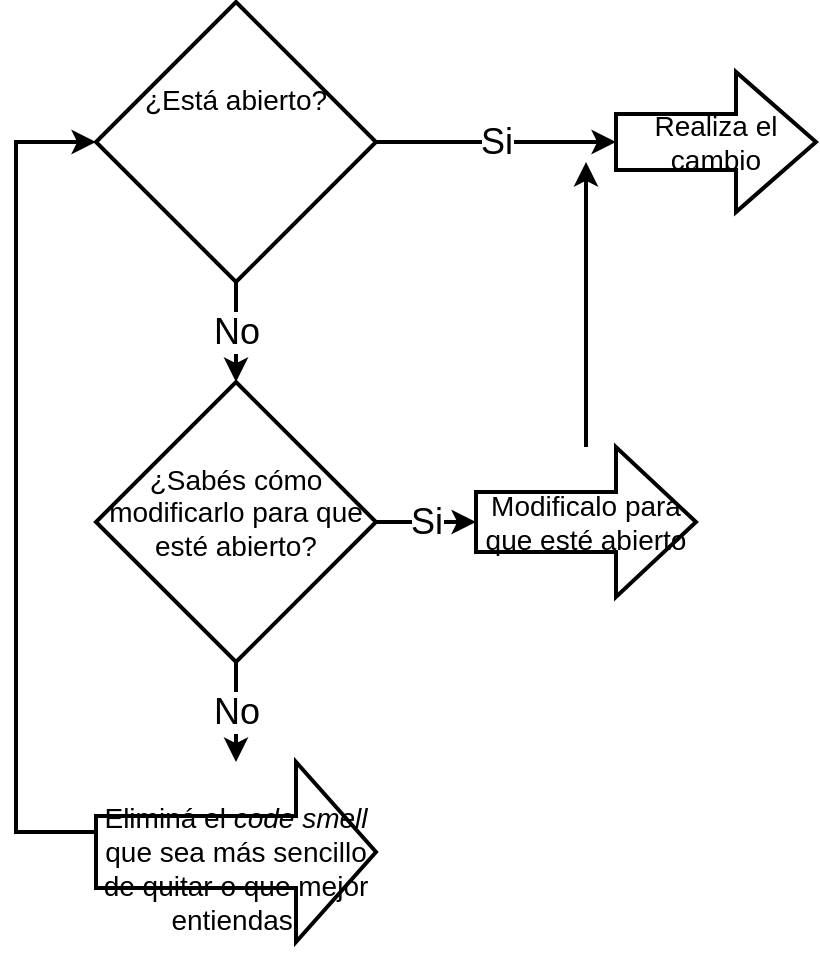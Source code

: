 <mxfile version="13.6.3"><diagram id="0yRq7Csq43KtrqGVhOk7" name="Page-1"><mxGraphModel dx="942" dy="1407" grid="1" gridSize="10" guides="1" tooltips="1" connect="1" arrows="1" fold="1" page="1" pageScale="1" pageWidth="1600" pageHeight="900" math="0" shadow="0"><root><mxCell id="0"/><mxCell id="1" parent="0"/><mxCell id="h0_g1ghlLaPoqJN4uPJG-30" style="edgeStyle=orthogonalEdgeStyle;rounded=0;orthogonalLoop=1;jettySize=auto;html=1;exitX=0.5;exitY=0;exitDx=0;exitDy=0;strokeWidth=2;" edge="1" parent="1" source="h0_g1ghlLaPoqJN4uPJG-19"><mxGeometry relative="1" as="geometry"><mxPoint x="465" y="70" as="targetPoint"/></mxGeometry></mxCell><mxCell id="h0_g1ghlLaPoqJN4uPJG-19" value="&lt;div style=&quot;font-size: 14px;&quot; class=&quot;gmail_default&quot;&gt;Modificalo para que esté abierto&lt;/div&gt;" style="verticalLabelPosition=middle;verticalAlign=middle;html=1;strokeWidth=2;shape=mxgraph.arrows2.arrow;dy=0.6;dx=40;notch=0;labelPosition=center;align=center;textDirection=ltr;whiteSpace=wrap;fontSize=14;fontFamily=Helvetica;" vertex="1" parent="1"><mxGeometry x="410" y="212.5" width="110" height="75" as="geometry"/></mxCell><mxCell id="h0_g1ghlLaPoqJN4uPJG-20" value="Realiza el cambio" style="verticalLabelPosition=middle;verticalAlign=middle;html=1;strokeWidth=2;shape=mxgraph.arrows2.arrow;dy=0.6;dx=40;notch=0;whiteSpace=wrap;labelPosition=center;align=center;fontFamily=Helvetica;fontSize=14;" vertex="1" parent="1"><mxGeometry x="480" y="25" width="100" height="70" as="geometry"/></mxCell><mxCell id="h0_g1ghlLaPoqJN4uPJG-27" style="edgeStyle=orthogonalEdgeStyle;rounded=0;orthogonalLoop=1;jettySize=auto;html=1;exitX=0;exitY=0.5;exitDx=0;exitDy=0;entryX=0;entryY=0.5;entryDx=0;entryDy=0;entryPerimeter=0;strokeWidth=2;" edge="1" parent="1" source="h0_g1ghlLaPoqJN4uPJG-21" target="h0_g1ghlLaPoqJN4uPJG-23"><mxGeometry relative="1" as="geometry"><Array as="points"><mxPoint x="180" y="405"/><mxPoint x="180" y="60"/></Array></mxGeometry></mxCell><mxCell id="h0_g1ghlLaPoqJN4uPJG-21" value="&lt;div style=&quot;font-size: 14px;&quot; class=&quot;gmail_default&quot;&gt;​&lt;/div&gt;&lt;div style=&quot;font-size: 14px;&quot; class=&quot;gmail_default&quot;&gt;​&lt;br style=&quot;font-size: 14px&quot;&gt;Eliminá el &lt;i&gt;code smell&lt;/i&gt; que sea más sencillo de quitar o que mejor entiendas.&lt;br style=&quot;font-size: 14px&quot;&gt;&lt;br style=&quot;font-size: 14px&quot;&gt;&lt;/div&gt;" style="verticalLabelPosition=middle;verticalAlign=middle;html=1;strokeWidth=2;shape=mxgraph.arrows2.arrow;dy=0.6;dx=40;notch=0;labelPosition=center;align=center;whiteSpace=wrap;fontSize=14;fontFamily=Helvetica;" vertex="1" parent="1"><mxGeometry x="220" y="370" width="140" height="90" as="geometry"/></mxCell><mxCell id="h0_g1ghlLaPoqJN4uPJG-25" value="No" style="edgeStyle=orthogonalEdgeStyle;rounded=0;orthogonalLoop=1;jettySize=auto;html=1;exitX=0.5;exitY=1;exitDx=0;exitDy=0;exitPerimeter=0;entryX=0.5;entryY=0;entryDx=0;entryDy=0;entryPerimeter=0;fontSize=18;strokeWidth=2;" edge="1" parent="1" source="h0_g1ghlLaPoqJN4uPJG-23" target="h0_g1ghlLaPoqJN4uPJG-24"><mxGeometry relative="1" as="geometry"/></mxCell><mxCell id="h0_g1ghlLaPoqJN4uPJG-28" value="Si" style="edgeStyle=orthogonalEdgeStyle;rounded=0;orthogonalLoop=1;jettySize=auto;html=1;exitX=1;exitY=0.5;exitDx=0;exitDy=0;exitPerimeter=0;entryX=0;entryY=0.5;entryDx=0;entryDy=0;fontSize=18;strokeWidth=2;" edge="1" parent="1" source="h0_g1ghlLaPoqJN4uPJG-23" target="h0_g1ghlLaPoqJN4uPJG-20"><mxGeometry relative="1" as="geometry"/></mxCell><mxCell id="h0_g1ghlLaPoqJN4uPJG-23" value="&lt;div style=&quot;font-size: 14px;&quot; class=&quot;gmail_default&quot;&gt;​&lt;/div&gt;&lt;div class=&quot;gmail_default&quot; style=&quot;font-size: 14px;&quot;&gt;&lt;br style=&quot;font-size: 14px;&quot;&gt;¿Está abierto? &lt;br style=&quot;font-size: 14px;&quot;&gt;&lt;/div&gt;&lt;div class=&quot;gmail_default&quot; style=&quot;font-size: 14px;&quot;&gt;&lt;br style=&quot;font-size: 14px;&quot;&gt;&lt;/div&gt;" style="strokeWidth=2;html=1;shape=mxgraph.flowchart.decision;verticalAlign=top;fontSize=14;whiteSpace=wrap;fontFamily=Helvetica;" vertex="1" parent="1"><mxGeometry x="220" y="-10" width="140" height="140" as="geometry"/></mxCell><mxCell id="h0_g1ghlLaPoqJN4uPJG-26" value="No" style="edgeStyle=orthogonalEdgeStyle;rounded=0;orthogonalLoop=1;jettySize=auto;html=1;exitX=0.5;exitY=1;exitDx=0;exitDy=0;exitPerimeter=0;entryX=0.5;entryY=0;entryDx=0;entryDy=0;fontSize=18;strokeWidth=2;" edge="1" parent="1" source="h0_g1ghlLaPoqJN4uPJG-24" target="h0_g1ghlLaPoqJN4uPJG-21"><mxGeometry relative="1" as="geometry"/></mxCell><mxCell id="h0_g1ghlLaPoqJN4uPJG-29" value="Si" style="edgeStyle=orthogonalEdgeStyle;rounded=0;orthogonalLoop=1;jettySize=auto;html=1;exitX=1;exitY=0.5;exitDx=0;exitDy=0;exitPerimeter=0;entryX=0;entryY=0.5;entryDx=0;entryDy=0;fontSize=18;strokeWidth=2;" edge="1" parent="1" source="h0_g1ghlLaPoqJN4uPJG-24" target="h0_g1ghlLaPoqJN4uPJG-19"><mxGeometry relative="1" as="geometry"/></mxCell><mxCell id="h0_g1ghlLaPoqJN4uPJG-24" value="&lt;div style=&quot;font-size: 14px;&quot; class=&quot;gmail_default&quot;&gt;​&lt;/div&gt;&lt;div style=&quot;font-size: 14px;&quot; class=&quot;gmail_default&quot;&gt;​&lt;br style=&quot;font-size: 14px;&quot;&gt;¿Sabés cómo modificarlo para que esté abierto?&lt;br style=&quot;font-size: 14px;&quot;&gt;&lt;br style=&quot;font-size: 14px;&quot;&gt;&lt;/div&gt;" style="strokeWidth=2;html=1;shape=mxgraph.flowchart.decision;whiteSpace=wrap;verticalAlign=top;fontSize=14;fontFamily=Helvetica;" vertex="1" parent="1"><mxGeometry x="220" y="180" width="140" height="140" as="geometry"/></mxCell></root></mxGraphModel></diagram></mxfile>